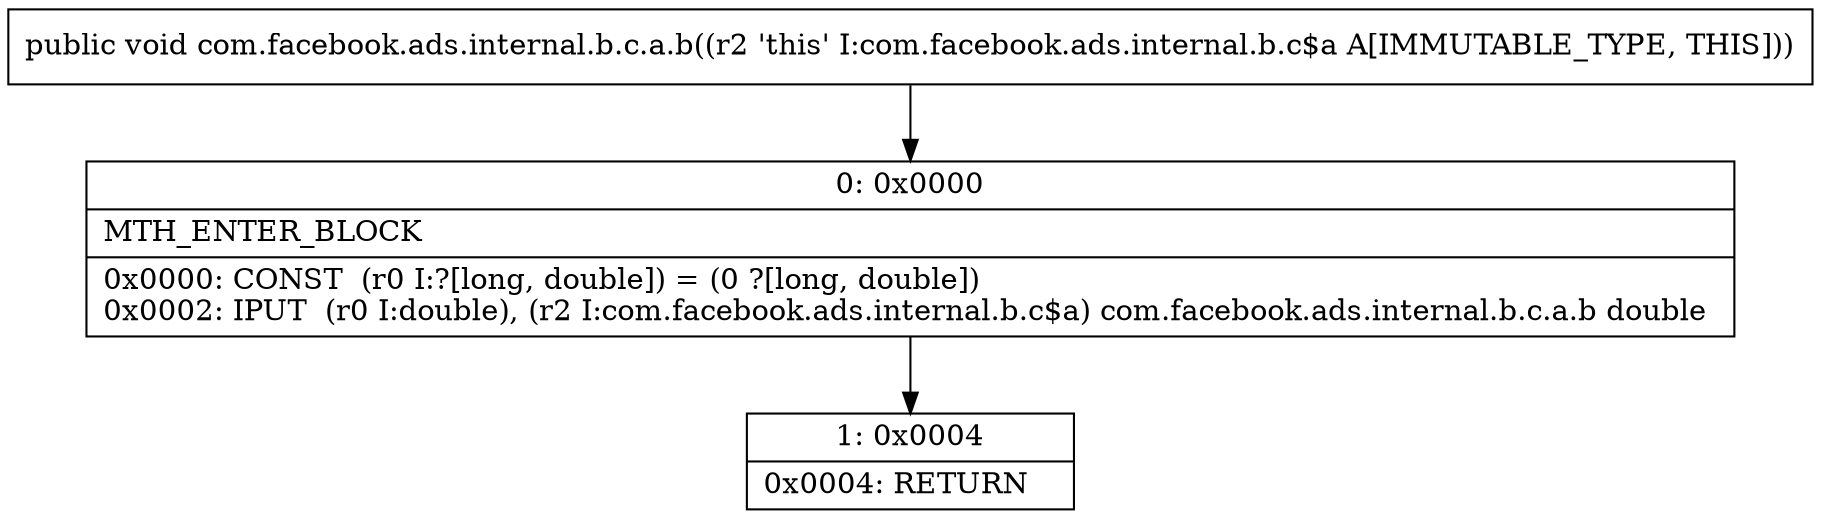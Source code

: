 digraph "CFG forcom.facebook.ads.internal.b.c.a.b()V" {
Node_0 [shape=record,label="{0\:\ 0x0000|MTH_ENTER_BLOCK\l|0x0000: CONST  (r0 I:?[long, double]) = (0 ?[long, double]) \l0x0002: IPUT  (r0 I:double), (r2 I:com.facebook.ads.internal.b.c$a) com.facebook.ads.internal.b.c.a.b double \l}"];
Node_1 [shape=record,label="{1\:\ 0x0004|0x0004: RETURN   \l}"];
MethodNode[shape=record,label="{public void com.facebook.ads.internal.b.c.a.b((r2 'this' I:com.facebook.ads.internal.b.c$a A[IMMUTABLE_TYPE, THIS])) }"];
MethodNode -> Node_0;
Node_0 -> Node_1;
}

